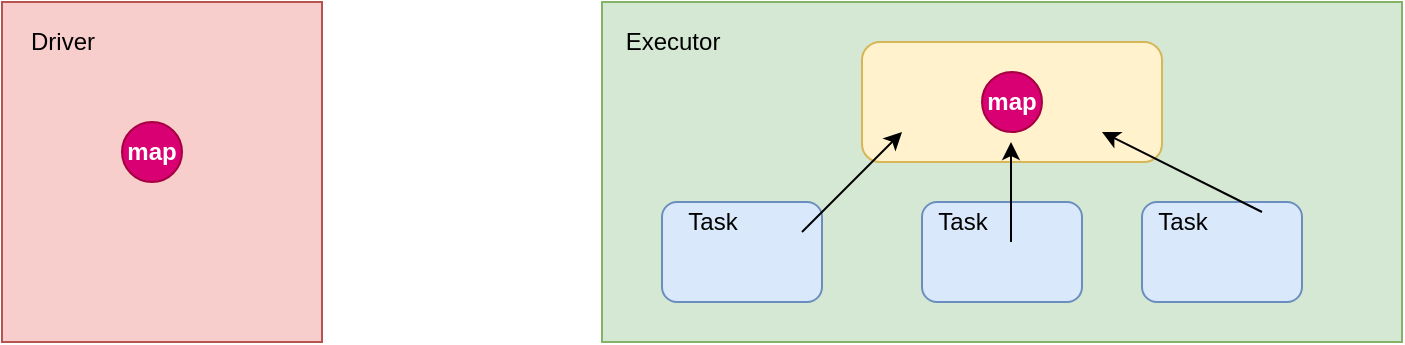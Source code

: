 <mxfile version="15.6.3" type="github">
  <diagram id="cOMReA-J-beGVJ15fwIQ" name="第 1 页">
    <mxGraphModel dx="1038" dy="547" grid="1" gridSize="10" guides="1" tooltips="1" connect="1" arrows="1" fold="1" page="1" pageScale="1" pageWidth="827" pageHeight="1169" math="0" shadow="0">
      <root>
        <mxCell id="0" />
        <mxCell id="1" parent="0" />
        <mxCell id="Tvu9H43cSBroIumsVcao-1" value="" style="rounded=0;whiteSpace=wrap;html=1;fillColor=#f8cecc;strokeColor=#b85450;" vertex="1" parent="1">
          <mxGeometry x="70" y="150" width="160" height="170" as="geometry" />
        </mxCell>
        <mxCell id="Tvu9H43cSBroIumsVcao-2" value="" style="rounded=0;whiteSpace=wrap;html=1;fillColor=#d5e8d4;strokeColor=#82b366;" vertex="1" parent="1">
          <mxGeometry x="370" y="150" width="400" height="170" as="geometry" />
        </mxCell>
        <mxCell id="Tvu9H43cSBroIumsVcao-3" value="" style="rounded=1;whiteSpace=wrap;html=1;fillColor=#fff2cc;strokeColor=#d6b656;" vertex="1" parent="1">
          <mxGeometry x="500" y="170" width="150" height="60" as="geometry" />
        </mxCell>
        <mxCell id="Tvu9H43cSBroIumsVcao-4" value="&lt;b&gt;map&lt;/b&gt;" style="ellipse;whiteSpace=wrap;html=1;aspect=fixed;fillColor=#d80073;fontColor=#ffffff;strokeColor=#A50040;" vertex="1" parent="1">
          <mxGeometry x="130" y="210" width="30" height="30" as="geometry" />
        </mxCell>
        <mxCell id="Tvu9H43cSBroIumsVcao-5" value="&lt;b&gt;map&lt;/b&gt;" style="ellipse;whiteSpace=wrap;html=1;aspect=fixed;fillColor=#d80073;fontColor=#ffffff;strokeColor=#A50040;" vertex="1" parent="1">
          <mxGeometry x="560" y="185" width="30" height="30" as="geometry" />
        </mxCell>
        <mxCell id="Tvu9H43cSBroIumsVcao-6" value="" style="rounded=1;whiteSpace=wrap;html=1;fillColor=#dae8fc;strokeColor=#6c8ebf;" vertex="1" parent="1">
          <mxGeometry x="400" y="250" width="80" height="50" as="geometry" />
        </mxCell>
        <mxCell id="Tvu9H43cSBroIumsVcao-7" value="" style="rounded=1;whiteSpace=wrap;html=1;fillColor=#dae8fc;strokeColor=#6c8ebf;" vertex="1" parent="1">
          <mxGeometry x="530" y="250" width="80" height="50" as="geometry" />
        </mxCell>
        <mxCell id="Tvu9H43cSBroIumsVcao-8" value="" style="rounded=1;whiteSpace=wrap;html=1;fillColor=#dae8fc;strokeColor=#6c8ebf;" vertex="1" parent="1">
          <mxGeometry x="640" y="250" width="80" height="50" as="geometry" />
        </mxCell>
        <mxCell id="Tvu9H43cSBroIumsVcao-9" value="Driver" style="text;html=1;resizable=0;autosize=1;align=center;verticalAlign=middle;points=[];fillColor=none;strokeColor=none;rounded=0;" vertex="1" parent="1">
          <mxGeometry x="75" y="160" width="50" height="20" as="geometry" />
        </mxCell>
        <mxCell id="Tvu9H43cSBroIumsVcao-10" value="Executor" style="text;html=1;resizable=0;autosize=1;align=center;verticalAlign=middle;points=[];fillColor=none;strokeColor=none;rounded=0;" vertex="1" parent="1">
          <mxGeometry x="375" y="160" width="60" height="20" as="geometry" />
        </mxCell>
        <mxCell id="Tvu9H43cSBroIumsVcao-11" value="Task" style="text;html=1;resizable=0;autosize=1;align=center;verticalAlign=middle;points=[];fillColor=none;strokeColor=none;rounded=0;" vertex="1" parent="1">
          <mxGeometry x="405" y="250" width="40" height="20" as="geometry" />
        </mxCell>
        <mxCell id="Tvu9H43cSBroIumsVcao-12" value="Task" style="text;html=1;resizable=0;autosize=1;align=center;verticalAlign=middle;points=[];fillColor=none;strokeColor=none;rounded=0;" vertex="1" parent="1">
          <mxGeometry x="530" y="250" width="40" height="20" as="geometry" />
        </mxCell>
        <mxCell id="Tvu9H43cSBroIumsVcao-13" value="Task" style="text;html=1;resizable=0;autosize=1;align=center;verticalAlign=middle;points=[];fillColor=none;strokeColor=none;rounded=0;" vertex="1" parent="1">
          <mxGeometry x="640" y="250" width="40" height="20" as="geometry" />
        </mxCell>
        <mxCell id="Tvu9H43cSBroIumsVcao-15" value="" style="endArrow=classic;html=1;rounded=0;" edge="1" parent="1">
          <mxGeometry width="50" height="50" relative="1" as="geometry">
            <mxPoint x="470" y="265" as="sourcePoint" />
            <mxPoint x="520" y="215" as="targetPoint" />
          </mxGeometry>
        </mxCell>
        <mxCell id="Tvu9H43cSBroIumsVcao-17" value="" style="endArrow=classic;html=1;rounded=0;" edge="1" parent="1">
          <mxGeometry width="50" height="50" relative="1" as="geometry">
            <mxPoint x="700" y="255" as="sourcePoint" />
            <mxPoint x="620" y="215" as="targetPoint" />
          </mxGeometry>
        </mxCell>
        <mxCell id="Tvu9H43cSBroIumsVcao-18" value="" style="endArrow=classic;html=1;rounded=0;" edge="1" parent="1">
          <mxGeometry width="50" height="50" relative="1" as="geometry">
            <mxPoint x="574.5" y="270" as="sourcePoint" />
            <mxPoint x="574.5" y="220" as="targetPoint" />
          </mxGeometry>
        </mxCell>
      </root>
    </mxGraphModel>
  </diagram>
</mxfile>
